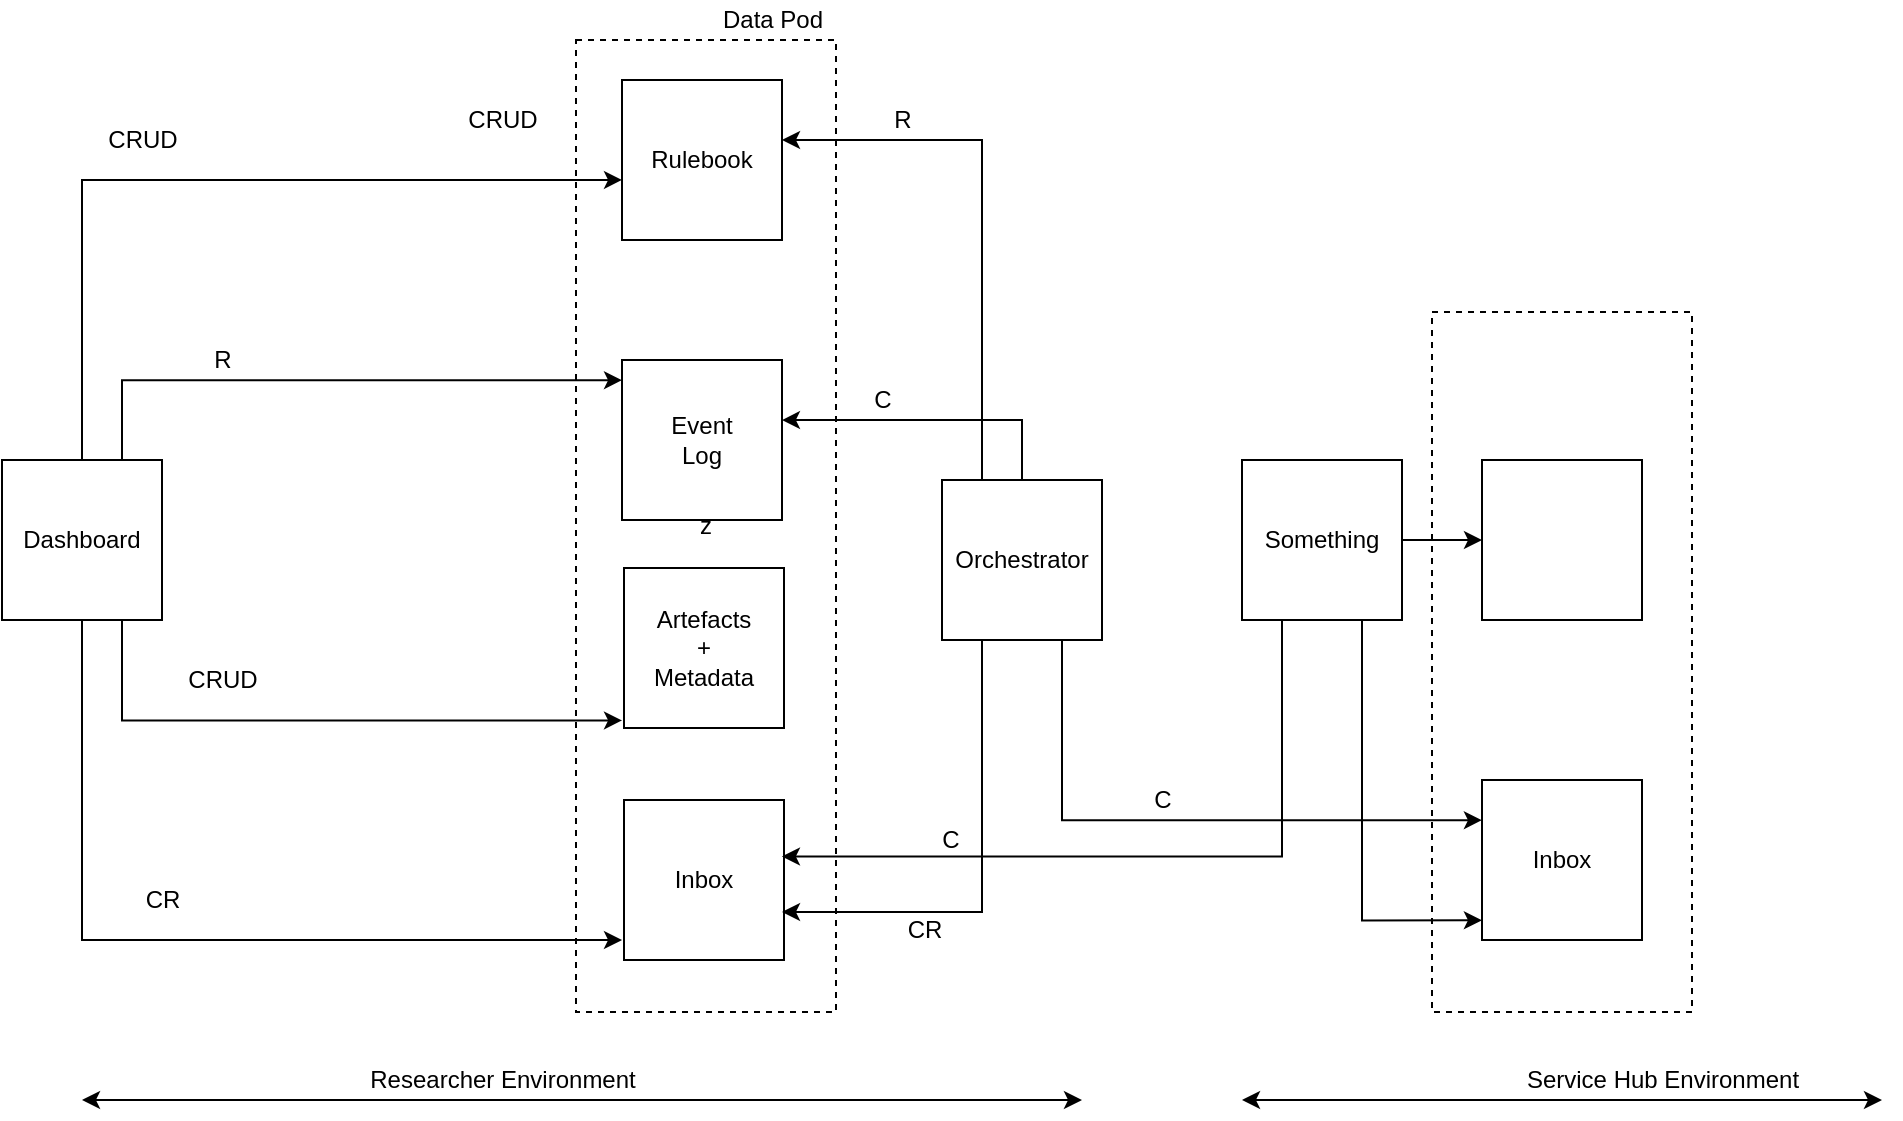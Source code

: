 <mxfile>
    <diagram id="5DCERXd7cLM6GRPOxiRP" name="Page-1">
        <mxGraphModel dx="296" dy="444" grid="1" gridSize="10" guides="1" tooltips="1" connect="1" arrows="1" fold="1" page="1" pageScale="1" pageWidth="1169" pageHeight="827" math="0" shadow="0">
            <root>
                <mxCell id="0"/>
                <mxCell id="1" parent="0"/>
                <mxCell id="QpQXf4_8qpZJ55xaqCUZ-13" value="z" style="rounded=0;whiteSpace=wrap;html=1;dashed=1;fillColor=none;" parent="1" vertex="1">
                    <mxGeometry x="387" y="110" width="130" height="486" as="geometry"/>
                </mxCell>
                <mxCell id="oW8Hn5l7ceSp7jSxdWJb-5" style="edgeStyle=orthogonalEdgeStyle;rounded=0;orthogonalLoop=1;jettySize=auto;html=1;exitX=0.5;exitY=0;exitDx=0;exitDy=0;entryX=0.177;entryY=0.144;entryDx=0;entryDy=0;entryPerimeter=0;" parent="1" source="QpQXf4_8qpZJ55xaqCUZ-2" target="QpQXf4_8qpZJ55xaqCUZ-13" edge="1">
                    <mxGeometry relative="1" as="geometry"/>
                </mxCell>
                <mxCell id="oW8Hn5l7ceSp7jSxdWJb-8" style="edgeStyle=orthogonalEdgeStyle;rounded=0;orthogonalLoop=1;jettySize=auto;html=1;exitX=0.75;exitY=0;exitDx=0;exitDy=0;entryX=0.177;entryY=0.35;entryDx=0;entryDy=0;entryPerimeter=0;" parent="1" source="QpQXf4_8qpZJ55xaqCUZ-2" target="QpQXf4_8qpZJ55xaqCUZ-13" edge="1">
                    <mxGeometry relative="1" as="geometry"/>
                </mxCell>
                <mxCell id="oW8Hn5l7ceSp7jSxdWJb-10" style="edgeStyle=orthogonalEdgeStyle;rounded=0;orthogonalLoop=1;jettySize=auto;html=1;exitX=0.75;exitY=1;exitDx=0;exitDy=0;entryX=0.177;entryY=0.7;entryDx=0;entryDy=0;entryPerimeter=0;" parent="1" source="QpQXf4_8qpZJ55xaqCUZ-2" target="QpQXf4_8qpZJ55xaqCUZ-13" edge="1">
                    <mxGeometry relative="1" as="geometry">
                        <Array as="points">
                            <mxPoint x="160" y="450"/>
                        </Array>
                    </mxGeometry>
                </mxCell>
                <mxCell id="oW8Hn5l7ceSp7jSxdWJb-12" style="edgeStyle=orthogonalEdgeStyle;rounded=0;orthogonalLoop=1;jettySize=auto;html=1;exitX=0.5;exitY=1;exitDx=0;exitDy=0;entryX=0.177;entryY=0.926;entryDx=0;entryDy=0;entryPerimeter=0;" parent="1" source="QpQXf4_8qpZJ55xaqCUZ-2" target="QpQXf4_8qpZJ55xaqCUZ-13" edge="1">
                    <mxGeometry relative="1" as="geometry">
                        <Array as="points">
                            <mxPoint x="140" y="560"/>
                        </Array>
                    </mxGeometry>
                </mxCell>
                <mxCell id="QpQXf4_8qpZJ55xaqCUZ-2" value="Dashboard" style="whiteSpace=wrap;html=1;aspect=fixed;" parent="1" vertex="1">
                    <mxGeometry x="100" y="320" width="80" height="80" as="geometry"/>
                </mxCell>
                <mxCell id="QpQXf4_8qpZJ55xaqCUZ-5" value="Rulebook" style="whiteSpace=wrap;html=1;aspect=fixed;" parent="1" vertex="1">
                    <mxGeometry x="410" y="130" width="80" height="80" as="geometry"/>
                </mxCell>
                <mxCell id="QpQXf4_8qpZJ55xaqCUZ-6" value="Event&lt;br&gt;Log" style="whiteSpace=wrap;html=1;aspect=fixed;" parent="1" vertex="1">
                    <mxGeometry x="410" y="270" width="80" height="80" as="geometry"/>
                </mxCell>
                <mxCell id="QpQXf4_8qpZJ55xaqCUZ-7" value="Artefacts&lt;br&gt;+&lt;br&gt;Metadata" style="whiteSpace=wrap;html=1;aspect=fixed;" parent="1" vertex="1">
                    <mxGeometry x="411" y="374" width="80" height="80" as="geometry"/>
                </mxCell>
                <mxCell id="QpQXf4_8qpZJ55xaqCUZ-8" value="Inbox" style="whiteSpace=wrap;html=1;aspect=fixed;" parent="1" vertex="1">
                    <mxGeometry x="411" y="490" width="80" height="80" as="geometry"/>
                </mxCell>
                <mxCell id="QpQXf4_8qpZJ55xaqCUZ-22" style="edgeStyle=orthogonalEdgeStyle;rounded=0;orthogonalLoop=1;jettySize=auto;html=1;exitX=0;exitY=0.25;exitDx=0;exitDy=0;entryX=0.792;entryY=0.391;entryDx=0;entryDy=0;entryPerimeter=0;" parent="1" source="QpQXf4_8qpZJ55xaqCUZ-9" target="QpQXf4_8qpZJ55xaqCUZ-13" edge="1">
                    <mxGeometry relative="1" as="geometry">
                        <Array as="points">
                            <mxPoint x="610" y="350"/>
                            <mxPoint x="610" y="300"/>
                        </Array>
                    </mxGeometry>
                </mxCell>
                <mxCell id="QpQXf4_8qpZJ55xaqCUZ-24" style="edgeStyle=orthogonalEdgeStyle;rounded=0;orthogonalLoop=1;jettySize=auto;html=1;exitX=0.25;exitY=1;exitDx=0;exitDy=0;" parent="1" source="QpQXf4_8qpZJ55xaqCUZ-9" edge="1">
                    <mxGeometry relative="1" as="geometry">
                        <mxPoint x="490" y="546" as="targetPoint"/>
                        <Array as="points">
                            <mxPoint x="590" y="546"/>
                        </Array>
                    </mxGeometry>
                </mxCell>
                <mxCell id="QpQXf4_8qpZJ55xaqCUZ-32" style="edgeStyle=orthogonalEdgeStyle;rounded=0;orthogonalLoop=1;jettySize=auto;html=1;exitX=0.75;exitY=1;exitDx=0;exitDy=0;entryX=0.192;entryY=0.726;entryDx=0;entryDy=0;entryPerimeter=0;" parent="1" source="QpQXf4_8qpZJ55xaqCUZ-9" target="QpQXf4_8qpZJ55xaqCUZ-29" edge="1">
                    <mxGeometry relative="1" as="geometry"/>
                </mxCell>
                <mxCell id="QpQXf4_8qpZJ55xaqCUZ-34" style="edgeStyle=orthogonalEdgeStyle;rounded=0;orthogonalLoop=1;jettySize=auto;html=1;exitX=0.25;exitY=0;exitDx=0;exitDy=0;entryX=1;entryY=0.375;entryDx=0;entryDy=0;entryPerimeter=0;" parent="1" source="QpQXf4_8qpZJ55xaqCUZ-9" target="QpQXf4_8qpZJ55xaqCUZ-5" edge="1">
                    <mxGeometry relative="1" as="geometry"/>
                </mxCell>
                <mxCell id="QpQXf4_8qpZJ55xaqCUZ-9" value="Orchestrator" style="whiteSpace=wrap;html=1;aspect=fixed;" parent="1" vertex="1">
                    <mxGeometry x="570" y="330" width="80" height="80" as="geometry"/>
                </mxCell>
                <mxCell id="QpQXf4_8qpZJ55xaqCUZ-27" style="edgeStyle=orthogonalEdgeStyle;rounded=0;orthogonalLoop=1;jettySize=auto;html=1;exitX=0.25;exitY=1;exitDx=0;exitDy=0;entryX=0.792;entryY=0.84;entryDx=0;entryDy=0;entryPerimeter=0;" parent="1" source="QpQXf4_8qpZJ55xaqCUZ-10" target="QpQXf4_8qpZJ55xaqCUZ-13" edge="1">
                    <mxGeometry relative="1" as="geometry">
                        <Array as="points">
                            <mxPoint x="740" y="518"/>
                        </Array>
                    </mxGeometry>
                </mxCell>
                <mxCell id="QpQXf4_8qpZJ55xaqCUZ-40" style="edgeStyle=orthogonalEdgeStyle;rounded=0;orthogonalLoop=1;jettySize=auto;html=1;exitX=0.75;exitY=1;exitDx=0;exitDy=0;entryX=0.192;entryY=0.869;entryDx=0;entryDy=0;entryPerimeter=0;" parent="1" source="QpQXf4_8qpZJ55xaqCUZ-10" target="QpQXf4_8qpZJ55xaqCUZ-29" edge="1">
                    <mxGeometry relative="1" as="geometry"/>
                </mxCell>
                <mxCell id="QpQXf4_8qpZJ55xaqCUZ-42" style="edgeStyle=orthogonalEdgeStyle;rounded=0;orthogonalLoop=1;jettySize=auto;html=1;exitX=1;exitY=0.5;exitDx=0;exitDy=0;entryX=0;entryY=0.5;entryDx=0;entryDy=0;" parent="1" source="QpQXf4_8qpZJ55xaqCUZ-10" target="QpQXf4_8qpZJ55xaqCUZ-41" edge="1">
                    <mxGeometry relative="1" as="geometry"/>
                </mxCell>
                <mxCell id="QpQXf4_8qpZJ55xaqCUZ-10" value="Something" style="whiteSpace=wrap;html=1;aspect=fixed;" parent="1" vertex="1">
                    <mxGeometry x="720" y="320" width="80" height="80" as="geometry"/>
                </mxCell>
                <mxCell id="QpQXf4_8qpZJ55xaqCUZ-11" value="Inbox" style="whiteSpace=wrap;html=1;aspect=fixed;" parent="1" vertex="1">
                    <mxGeometry x="840" y="480" width="80" height="80" as="geometry"/>
                </mxCell>
                <mxCell id="QpQXf4_8qpZJ55xaqCUZ-15" value="CRUD" style="text;html=1;align=center;verticalAlign=middle;resizable=0;points=[];autosize=1;strokeColor=none;" parent="1" vertex="1">
                    <mxGeometry x="325" y="140" width="50" height="20" as="geometry"/>
                </mxCell>
                <mxCell id="QpQXf4_8qpZJ55xaqCUZ-23" value="C" style="text;html=1;align=center;verticalAlign=middle;resizable=0;points=[];autosize=1;strokeColor=none;" parent="1" vertex="1">
                    <mxGeometry x="530" y="280" width="20" height="20" as="geometry"/>
                </mxCell>
                <mxCell id="QpQXf4_8qpZJ55xaqCUZ-25" value="CR" style="text;html=1;align=center;verticalAlign=middle;resizable=0;points=[];autosize=1;strokeColor=none;" parent="1" vertex="1">
                    <mxGeometry x="546" y="545" width="30" height="20" as="geometry"/>
                </mxCell>
                <mxCell id="QpQXf4_8qpZJ55xaqCUZ-26" value="Data Pod" style="text;html=1;align=center;verticalAlign=middle;resizable=0;points=[];autosize=1;strokeColor=none;" parent="1" vertex="1">
                    <mxGeometry x="450" y="90" width="70" height="20" as="geometry"/>
                </mxCell>
                <mxCell id="QpQXf4_8qpZJ55xaqCUZ-28" value="C" style="text;html=1;align=center;verticalAlign=middle;resizable=0;points=[];autosize=1;strokeColor=none;" parent="1" vertex="1">
                    <mxGeometry x="564" y="500" width="20" height="20" as="geometry"/>
                </mxCell>
                <mxCell id="QpQXf4_8qpZJ55xaqCUZ-29" value="" style="rounded=0;whiteSpace=wrap;html=1;dashed=1;fillColor=none;" parent="1" vertex="1">
                    <mxGeometry x="815" y="246" width="130" height="350" as="geometry"/>
                </mxCell>
                <mxCell id="QpQXf4_8qpZJ55xaqCUZ-33" value="C" style="text;html=1;align=center;verticalAlign=middle;resizable=0;points=[];autosize=1;strokeColor=none;" parent="1" vertex="1">
                    <mxGeometry x="670" y="480" width="20" height="20" as="geometry"/>
                </mxCell>
                <mxCell id="QpQXf4_8qpZJ55xaqCUZ-35" value="R" style="text;html=1;align=center;verticalAlign=middle;resizable=0;points=[];autosize=1;strokeColor=none;" parent="1" vertex="1">
                    <mxGeometry x="540" y="140" width="20" height="20" as="geometry"/>
                </mxCell>
                <mxCell id="QpQXf4_8qpZJ55xaqCUZ-36" value="" style="endArrow=classic;startArrow=classic;html=1;" parent="1" edge="1">
                    <mxGeometry width="50" height="50" relative="1" as="geometry">
                        <mxPoint x="140" y="640" as="sourcePoint"/>
                        <mxPoint x="640" y="640" as="targetPoint"/>
                    </mxGeometry>
                </mxCell>
                <mxCell id="QpQXf4_8qpZJ55xaqCUZ-37" value="Researcher Environment" style="text;html=1;align=center;verticalAlign=middle;resizable=0;points=[];autosize=1;strokeColor=none;" parent="1" vertex="1">
                    <mxGeometry x="275" y="620" width="150" height="20" as="geometry"/>
                </mxCell>
                <mxCell id="QpQXf4_8qpZJ55xaqCUZ-38" value="" style="endArrow=classic;startArrow=classic;html=1;" parent="1" edge="1">
                    <mxGeometry width="50" height="50" relative="1" as="geometry">
                        <mxPoint x="720" y="640" as="sourcePoint"/>
                        <mxPoint x="1040" y="640" as="targetPoint"/>
                    </mxGeometry>
                </mxCell>
                <mxCell id="QpQXf4_8qpZJ55xaqCUZ-39" value="Service Hub Environment" style="text;html=1;align=center;verticalAlign=middle;resizable=0;points=[];autosize=1;strokeColor=none;" parent="1" vertex="1">
                    <mxGeometry x="855" y="620" width="150" height="20" as="geometry"/>
                </mxCell>
                <mxCell id="QpQXf4_8qpZJ55xaqCUZ-41" value="" style="whiteSpace=wrap;html=1;aspect=fixed;" parent="1" vertex="1">
                    <mxGeometry x="840" y="320" width="80" height="80" as="geometry"/>
                </mxCell>
                <mxCell id="oW8Hn5l7ceSp7jSxdWJb-6" value="CRUD" style="text;html=1;align=center;verticalAlign=middle;resizable=0;points=[];autosize=1;strokeColor=none;" parent="1" vertex="1">
                    <mxGeometry x="145" y="150" width="50" height="20" as="geometry"/>
                </mxCell>
                <mxCell id="oW8Hn5l7ceSp7jSxdWJb-9" value="R" style="text;html=1;align=center;verticalAlign=middle;resizable=0;points=[];autosize=1;strokeColor=none;" parent="1" vertex="1">
                    <mxGeometry x="200" y="260" width="20" height="20" as="geometry"/>
                </mxCell>
                <mxCell id="oW8Hn5l7ceSp7jSxdWJb-11" value="CRUD" style="text;html=1;align=center;verticalAlign=middle;resizable=0;points=[];autosize=1;strokeColor=none;" parent="1" vertex="1">
                    <mxGeometry x="185" y="420" width="50" height="20" as="geometry"/>
                </mxCell>
                <mxCell id="oW8Hn5l7ceSp7jSxdWJb-13" value="CR" style="text;html=1;align=center;verticalAlign=middle;resizable=0;points=[];autosize=1;strokeColor=none;" parent="1" vertex="1">
                    <mxGeometry x="165" y="530" width="30" height="20" as="geometry"/>
                </mxCell>
            </root>
        </mxGraphModel>
    </diagram>
</mxfile>